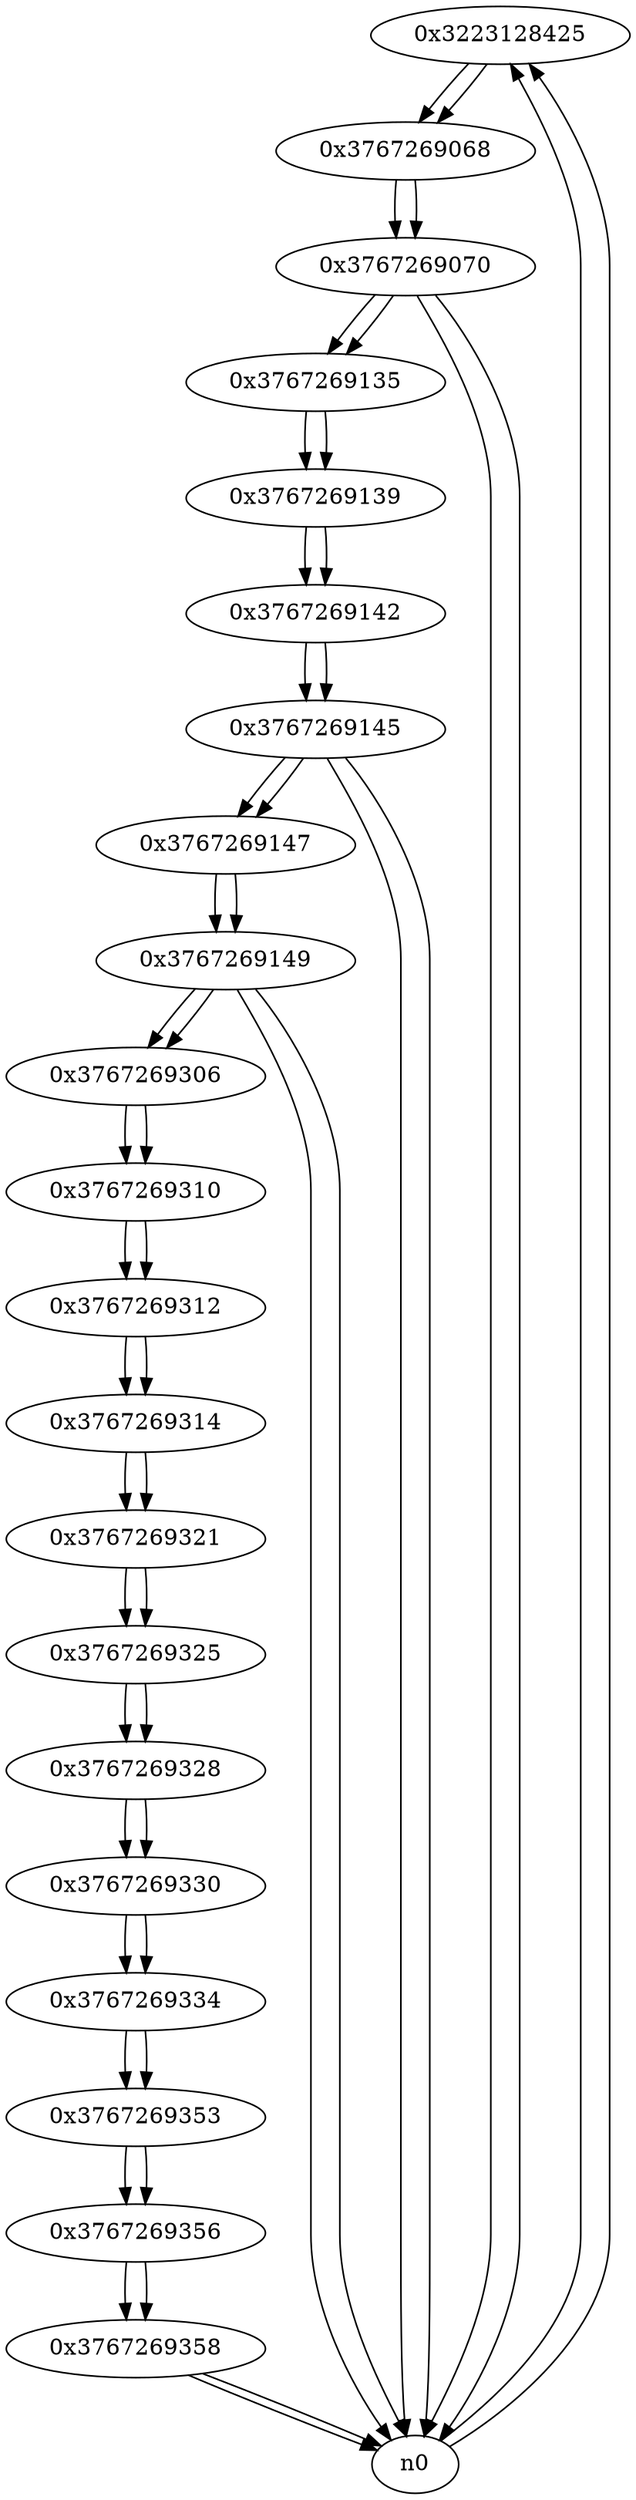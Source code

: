 digraph G{
/* nodes */
  n1 [label="0x3223128425"]
  n2 [label="0x3767269068"]
  n3 [label="0x3767269070"]
  n4 [label="0x3767269135"]
  n5 [label="0x3767269139"]
  n6 [label="0x3767269142"]
  n7 [label="0x3767269145"]
  n8 [label="0x3767269147"]
  n9 [label="0x3767269149"]
  n10 [label="0x3767269306"]
  n11 [label="0x3767269310"]
  n12 [label="0x3767269312"]
  n13 [label="0x3767269314"]
  n14 [label="0x3767269321"]
  n15 [label="0x3767269325"]
  n16 [label="0x3767269328"]
  n17 [label="0x3767269330"]
  n18 [label="0x3767269334"]
  n19 [label="0x3767269353"]
  n20 [label="0x3767269356"]
  n21 [label="0x3767269358"]
/* edges */
n1 -> n2;
n0 -> n1;
n0 -> n1;
n2 -> n3;
n1 -> n2;
n3 -> n4;
n3 -> n0;
n3 -> n0;
n2 -> n3;
n4 -> n5;
n3 -> n4;
n5 -> n6;
n4 -> n5;
n6 -> n7;
n5 -> n6;
n7 -> n8;
n7 -> n0;
n7 -> n0;
n6 -> n7;
n8 -> n9;
n7 -> n8;
n9 -> n10;
n9 -> n0;
n9 -> n0;
n8 -> n9;
n10 -> n11;
n9 -> n10;
n11 -> n12;
n10 -> n11;
n12 -> n13;
n11 -> n12;
n13 -> n14;
n12 -> n13;
n14 -> n15;
n13 -> n14;
n15 -> n16;
n14 -> n15;
n16 -> n17;
n15 -> n16;
n17 -> n18;
n16 -> n17;
n18 -> n19;
n17 -> n18;
n19 -> n20;
n18 -> n19;
n20 -> n21;
n19 -> n20;
n21 -> n0;
n21 -> n0;
n20 -> n21;
}
